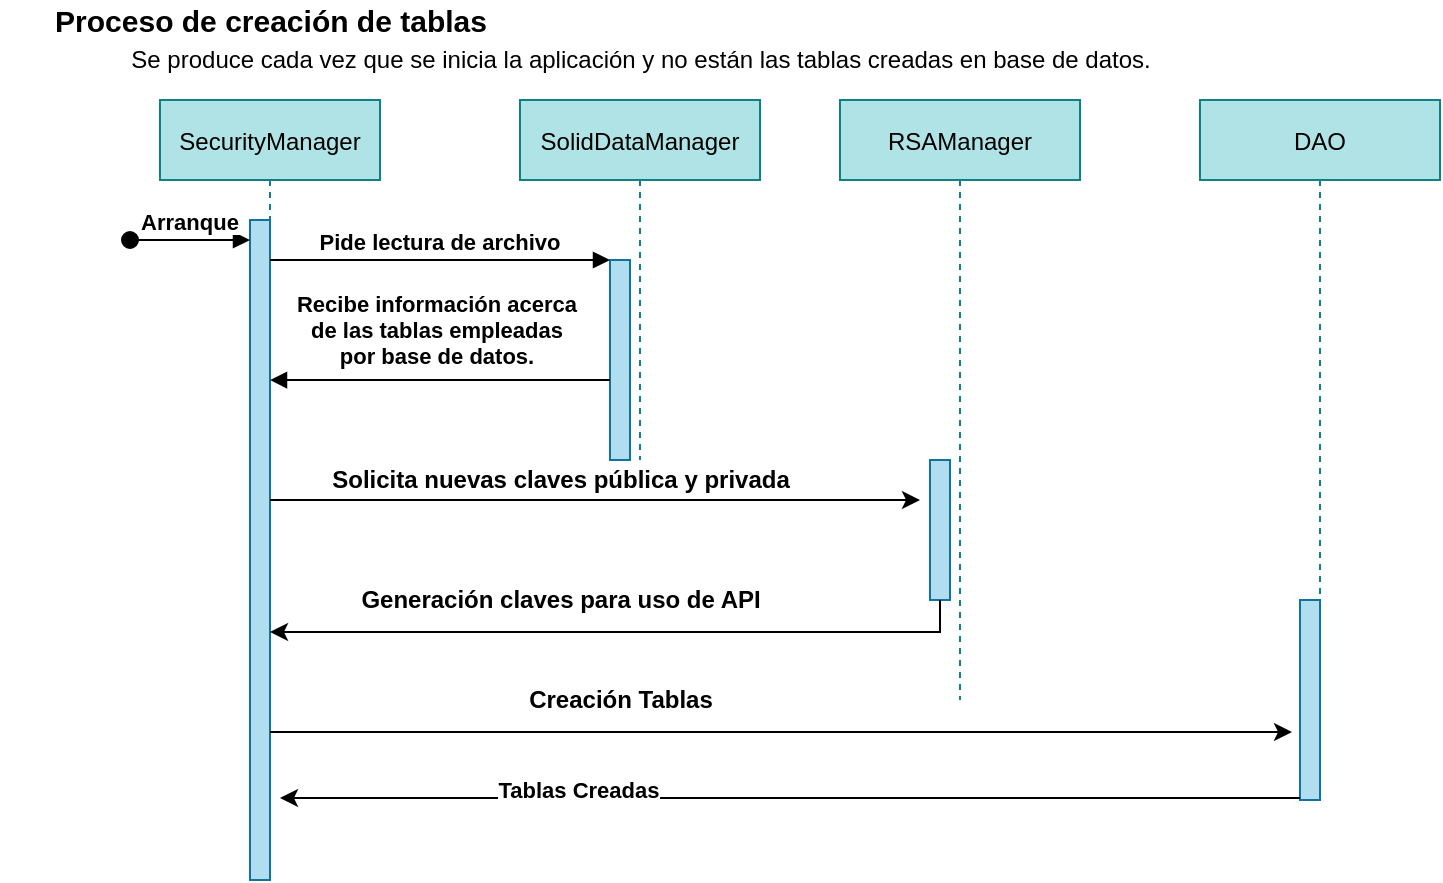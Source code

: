 <mxfile version="13.6.0" type="device"><diagram id="kgpKYQtTHZ0yAKxKKP6v" name="Page-1"><mxGraphModel dx="862" dy="449" grid="1" gridSize="10" guides="1" tooltips="1" connect="1" arrows="1" fold="1" page="1" pageScale="1" pageWidth="850" pageHeight="1100" math="0" shadow="0"><root><mxCell id="0"/><mxCell id="1" parent="0"/><mxCell id="3nuBFxr9cyL0pnOWT2aG-1" value="SecurityManager" style="shape=umlLifeline;perimeter=lifelinePerimeter;container=1;collapsible=0;recursiveResize=0;rounded=0;shadow=0;strokeWidth=1;fillColor=#b0e3e6;strokeColor=#0e8088;" parent="1" vertex="1"><mxGeometry x="120" y="80" width="110" height="390" as="geometry"/></mxCell><mxCell id="3nuBFxr9cyL0pnOWT2aG-2" value="" style="points=[];perimeter=orthogonalPerimeter;rounded=0;shadow=0;strokeWidth=1;fillColor=#b1ddf0;strokeColor=#10739e;" parent="3nuBFxr9cyL0pnOWT2aG-1" vertex="1"><mxGeometry x="45" y="60" width="10" height="330" as="geometry"/></mxCell><mxCell id="3nuBFxr9cyL0pnOWT2aG-3" value="Arranque" style="verticalAlign=bottom;startArrow=oval;endArrow=block;startSize=8;shadow=0;strokeWidth=1;fontStyle=1" parent="3nuBFxr9cyL0pnOWT2aG-1" target="3nuBFxr9cyL0pnOWT2aG-2" edge="1"><mxGeometry relative="1" as="geometry"><mxPoint x="-15" y="70" as="sourcePoint"/></mxGeometry></mxCell><mxCell id="3nuBFxr9cyL0pnOWT2aG-5" value="SolidDataManager" style="shape=umlLifeline;perimeter=lifelinePerimeter;container=1;collapsible=0;recursiveResize=0;rounded=0;shadow=0;strokeWidth=1;fillColor=#b0e3e6;strokeColor=#0e8088;" parent="1" vertex="1"><mxGeometry x="300" y="80" width="120" height="180" as="geometry"/></mxCell><mxCell id="3nuBFxr9cyL0pnOWT2aG-6" value="" style="points=[];perimeter=orthogonalPerimeter;rounded=0;shadow=0;strokeWidth=1;fillColor=#b1ddf0;strokeColor=#10739e;" parent="3nuBFxr9cyL0pnOWT2aG-5" vertex="1"><mxGeometry x="45" y="80" width="10" height="100" as="geometry"/></mxCell><mxCell id="3nuBFxr9cyL0pnOWT2aG-8" value="Pide lectura de archivo" style="verticalAlign=bottom;endArrow=block;entryX=0;entryY=0;shadow=0;strokeWidth=1;fontStyle=1" parent="1" source="3nuBFxr9cyL0pnOWT2aG-2" target="3nuBFxr9cyL0pnOWT2aG-6" edge="1"><mxGeometry relative="1" as="geometry"><mxPoint x="275" y="160" as="sourcePoint"/></mxGeometry></mxCell><mxCell id="3nuBFxr9cyL0pnOWT2aG-9" value="Recibe información acerca&#xA;de las tablas empleadas&#xA;por base de datos.&#xA;" style="verticalAlign=bottom;endArrow=block;entryX=0.5;entryY=0.359;shadow=0;strokeWidth=1;entryDx=0;entryDy=0;entryPerimeter=0;fontStyle=1" parent="1" source="3nuBFxr9cyL0pnOWT2aG-6" target="3nuBFxr9cyL0pnOWT2aG-1" edge="1"><mxGeometry x="0.018" y="10" relative="1" as="geometry"><mxPoint x="240" y="200" as="sourcePoint"/><mxPoint x="180" y="200" as="targetPoint"/><Array as="points"><mxPoint x="260" y="220"/></Array><mxPoint as="offset"/></mxGeometry></mxCell><mxCell id="DFvZ0GihdrLEcQuGYhrD-1" value="RSAManager" style="shape=umlLifeline;perimeter=lifelinePerimeter;container=1;collapsible=0;recursiveResize=0;rounded=0;shadow=0;strokeWidth=1;fillColor=#b0e3e6;strokeColor=#0e8088;" vertex="1" parent="1"><mxGeometry x="460" y="80" width="120" height="300" as="geometry"/></mxCell><mxCell id="DFvZ0GihdrLEcQuGYhrD-2" value="" style="points=[];perimeter=orthogonalPerimeter;rounded=0;shadow=0;strokeWidth=1;fillColor=#b1ddf0;strokeColor=#10739e;" vertex="1" parent="DFvZ0GihdrLEcQuGYhrD-1"><mxGeometry x="45" y="180" width="10" height="70" as="geometry"/></mxCell><mxCell id="DFvZ0GihdrLEcQuGYhrD-3" style="edgeStyle=orthogonalEdgeStyle;rounded=0;orthogonalLoop=1;jettySize=auto;html=1;" edge="1" parent="1" source="3nuBFxr9cyL0pnOWT2aG-2"><mxGeometry relative="1" as="geometry"><mxPoint x="500" y="280" as="targetPoint"/><Array as="points"><mxPoint x="400" y="280"/><mxPoint x="400" y="280"/></Array></mxGeometry></mxCell><mxCell id="DFvZ0GihdrLEcQuGYhrD-4" value="Solicita nuevas claves pública y privada" style="text;html=1;align=center;verticalAlign=middle;resizable=0;points=[];autosize=1;fontStyle=1" vertex="1" parent="1"><mxGeometry x="180" y="260" width="280" height="20" as="geometry"/></mxCell><mxCell id="DFvZ0GihdrLEcQuGYhrD-6" value="Generación claves para uso de API" style="text;html=1;align=center;verticalAlign=middle;resizable=0;points=[];autosize=1;fontStyle=1" vertex="1" parent="1"><mxGeometry x="195" y="320" width="250" height="20" as="geometry"/></mxCell><mxCell id="DFvZ0GihdrLEcQuGYhrD-7" style="edgeStyle=orthogonalEdgeStyle;rounded=0;orthogonalLoop=1;jettySize=auto;html=1;entryX=0.5;entryY=0.682;entryDx=0;entryDy=0;entryPerimeter=0;" edge="1" parent="1" source="DFvZ0GihdrLEcQuGYhrD-2" target="3nuBFxr9cyL0pnOWT2aG-1"><mxGeometry relative="1" as="geometry"><Array as="points"><mxPoint x="510" y="346"/></Array></mxGeometry></mxCell><mxCell id="DFvZ0GihdrLEcQuGYhrD-8" value="DAO" style="shape=umlLifeline;perimeter=lifelinePerimeter;container=1;collapsible=0;recursiveResize=0;rounded=0;shadow=0;strokeWidth=1;fillColor=#b0e3e6;strokeColor=#0e8088;" vertex="1" parent="1"><mxGeometry x="640" y="80" width="120" height="350" as="geometry"/></mxCell><mxCell id="DFvZ0GihdrLEcQuGYhrD-9" value="" style="points=[];perimeter=orthogonalPerimeter;rounded=0;shadow=0;strokeWidth=1;fillColor=#b1ddf0;strokeColor=#10739e;" vertex="1" parent="DFvZ0GihdrLEcQuGYhrD-8"><mxGeometry x="50" y="250" width="10" height="100" as="geometry"/></mxCell><mxCell id="DFvZ0GihdrLEcQuGYhrD-10" style="edgeStyle=orthogonalEdgeStyle;rounded=0;orthogonalLoop=1;jettySize=auto;html=1;entryX=-0.4;entryY=0.66;entryDx=0;entryDy=0;entryPerimeter=0;" edge="1" parent="1" source="3nuBFxr9cyL0pnOWT2aG-2" target="DFvZ0GihdrLEcQuGYhrD-9"><mxGeometry relative="1" as="geometry"><Array as="points"><mxPoint x="290" y="396"/><mxPoint x="290" y="396"/></Array></mxGeometry></mxCell><mxCell id="DFvZ0GihdrLEcQuGYhrD-11" value="Creación Tablas" style="text;html=1;align=center;verticalAlign=middle;resizable=0;points=[];autosize=1;fontStyle=1" vertex="1" parent="1"><mxGeometry x="290" y="370" width="120" height="20" as="geometry"/></mxCell><mxCell id="DFvZ0GihdrLEcQuGYhrD-12" style="edgeStyle=orthogonalEdgeStyle;rounded=0;orthogonalLoop=1;jettySize=auto;html=1;" edge="1" parent="1"><mxGeometry relative="1" as="geometry"><mxPoint x="690" y="429" as="sourcePoint"/><mxPoint x="180" y="429" as="targetPoint"/><Array as="points"><mxPoint x="180" y="429"/></Array></mxGeometry></mxCell><mxCell id="DFvZ0GihdrLEcQuGYhrD-13" value="Tablas Creadas" style="edgeLabel;html=1;align=center;verticalAlign=middle;resizable=0;points=[];fontStyle=1" vertex="1" connectable="0" parent="DFvZ0GihdrLEcQuGYhrD-12"><mxGeometry x="0.415" y="-4" relative="1" as="geometry"><mxPoint as="offset"/></mxGeometry></mxCell><mxCell id="DFvZ0GihdrLEcQuGYhrD-14" value="&lt;b style=&quot;font-size: 15px;&quot;&gt;Proceso de creación de tablas&lt;/b&gt;" style="text;html=1;align=center;verticalAlign=middle;resizable=0;points=[];autosize=1;fontSize=15;" vertex="1" parent="1"><mxGeometry x="40" y="30" width="270" height="20" as="geometry"/></mxCell><mxCell id="DFvZ0GihdrLEcQuGYhrD-15" value="Se produce cada vez que se inicia la aplicación y no están las tablas creadas en base de datos." style="text;html=1;align=center;verticalAlign=middle;resizable=0;points=[];autosize=1;" vertex="1" parent="1"><mxGeometry x="65" y="50" width="590" height="20" as="geometry"/></mxCell></root></mxGraphModel></diagram></mxfile>